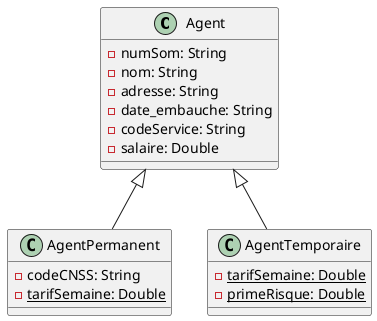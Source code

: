  @startuml
 class Agent{
     - numSom: String
     - nom: String 
     - adresse: String
     - date_embauche: String
     - codeService: String
     - salaire: Double


 }
 class AgentPermanent {
     - codeCNSS: String
     {static} - tarifSemaine: Double 
 }
 class AgentTemporaire{
     {static} - tarifSemaine: Double
     {static} - primeRisque: Double
 }
 AgentPermanent -up-|> Agent
 AgentTemporaire -up-|> Agent
 
 @enduml     - numSom: String
     - nom: String 
     - adresse: String
     - date_embauche: String
     - codeService: String
     - salaire: Double


 }
 class AgentPermanent {

 }
 class AgentTemporaire{

 }
 AgentPermanent -up-|> Agent
 @endumlSom: String
     - nom: String 
     - adresse: String
     - date_embauche: String
     - codeService: String
     - salaire: Double


 }
 class AgentPermanent {

 }
 class AgentTemporaire{

 }
 AgentPermanent -up-|> Agent
 AgentTemporaire -up-|> Agent
 @endumling 
     - adresse: String
     - date_embauche: String
     - codeService: String
     - salaire: Double


 }
 class AgentPermanent {

 }
 class AgentTemporaire{

 }
 AgentPermanent -up-|> Agent
 AgentPermanent -up-|> Agent
     - numSom: String
     - nom: String 
     - adresse: String
     - date_embauche: String
     - codeService: String
     - salaire: Double


 }
 class AgentPermanent {

 }
 class AgentTemporaire{

 }
 AgentPermanent -up-|> Agent
 @endumlSom: String
     - nom: String 
     - adresse: String
     - date_embauche: String
     - codeService: String
     - salaire: Double


 }
 class AgentPermanent {

 }
 class AgentTemporaire{

 }
 AgentPermanent -up-|> Agent
 AgentTemporaire -up-|> Agent
 
 @enduml    - adresse: String
     - date_embauche: String
     - codeService: String
     - salaire: Double


 }
 class AgentPermanent {

 }
 class AgentTemporaire{

 }
 AgentPermanent -up-|> Agent
 AgentPermanent -up-|> Agent
     - numSom: String
     - nom: String 
     - adresse: String
     - date_embauche: String
     - codeService: String
     - salaire: Double


 }
 class AgentPermanent {

 }
 class AgentTemporaire{

 }
 AgentPermanent -up-|> Agent
 @endumlSom: String
     - nom: String 
     - adresse: String
     - date_embauche: String
     - codeService: String
     - salaire: Double


 }
 class AgentPermanent {

 }
 class AgentTemporaire{

 }
 AgentPermanent -up-|> Agent
 AgentTemporaire -up-|> Agent
 
     - numSom: String
     - nom: String 
     - adresse: String
     - date_embauche: String
     - codeService: String
     - salaire: Double


 }
 class AgentPermanent {

 }
 class AgentTemporaire{

 }
 AgentPermanent -up-|> Agent
 @endumlSom: String
     - nom: String 
     - adresse: String
     - date_embauche: String
     - codeService: String
     - salaire: Double


 }
 class AgentPermanent {

 }
 class AgentTemporaire{

 }
 AgentPermanent -up-|> Agent
 AgentTemporaire -up-|> Agent
 @endumling 
     - adresse: String
     - date_embauche: String
     - codeService: String
     - salaire: Double


 }
 class AgentPermanent {

 }
 class AgentTemporaire{

 }
 AgentPermanent -up-|> Agent
 AgentPermanent -up-|> Agent
     - numSom: String
     - nom: String 
     - adresse: String
     - date_embauche: String
     - codeService: String
     - salaire: Double


 }
 class AgentPermanent {

 }
 class AgentTemporaire{

 }
 AgentPermanent -up-|> Agent
 @endumlSom: String
     - nom: String 
     - adresse: String
     - date_embauche: String
     - codeService: String
     - salaire: Double


 }
 class AgentPermanent {

 }
 class AgentTemporaire{

 }
 AgentPermanent -up-|> Agent
 AgentTemporaire -up-|> Agent
 
 @enduml    - adresse: String
     - date_embauche: String
     - codeService: String
     - salaire: Double


 }
 class AgentPermanent {

 }
 class AgentTemporaire{

 }
 AgentPermanent -up-|> Agent
 AgentPermanent -up-|> Agent
     - numSom: String
     - nom: String 
     - adresse: String
     - date_embauche: String
     - codeService: String
     - salaire: Double


 }
 class AgentPermanent {

 }
 class AgentTemporaire{

 }
 AgentPermanent -up-|> Agent
 @endumlSom: String
     - nom: String 
     - adresse: String
     - date_embauche: String
     - codeService: String
     - salaire: Double


 }
 class AgentPermanent {

 }
 class AgentTemporaire{

 }
 AgentPermanent -up-|> Agent
 AgentTemporaire -up-|> Agent
 
     - numSom: String
     - nom: String 
     - adresse: String
     - date_embauche: String
     - codeService: String
     - salaire: Double


 }
 class AgentPermanent {

 }
 class AgentTemporaire{

 }
 AgentPermanent -up-|> Agent
 @endumlSom: String
     - nom: String 
     - adresse: String
     - date_embauche: String
     - codeService: String
     - salaire: Double


 }
 class AgentPermanent {

 }
 class AgentTemporaire{

 }
 AgentPermanent -up-|> Agent
 AgentTemporaire -up-|> Agent
 @endumling 
     - adresse: String
     - date_embauche: String
     - codeService: String
     - salaire: Double


 }
 class AgentPermanent {

 }
 class AgentTemporaire{

 }
 AgentPermanent -up-|> Agent
 AgentPermanent -up-|> Agent
     - numSom: String
     - nom: String 
     - adresse: String
     - date_embauche: String
     - codeService: String
     - salaire: Double


 }
 class AgentPermanent {

 }
 class AgentTemporaire{

 }
 AgentPermanent -up-|> Agent
 @endumlSom: String
     - nom: String 
     - adresse: String
     - date_embauche: String
     - codeService: String
     - salaire: Double


 }
 class AgentPermanent {

 }
 class AgentTemporaire{

 }
 AgentPermanent -up-|> Agent
 AgentTemporaire -up-|> Agent
 
 @enduml    - adresse: String
     - date_embauche: String
     - codeService: String
     - salaire: Double


 }
 class AgentPermanent {

 }
 class AgentTemporaire{

 }
 AgentPermanent -up-|> Agent
 AgentPermanent -up-|> Agent
     - numSom: String
     - nom: String 
     - adresse: String
     - date_embauche: String
     - codeService: String
     - salaire: Double


 }
 class AgentPermanent {

 }
 class AgentTemporaire{

 }
 AgentPermanent -up-|> Agent
 @endumlSom: String
     - nom: String 
     - adresse: String
     - date_embauche: String
     - codeService: String
     - salaire: Double


 }
 class AgentPermanent {

 }
 class AgentTemporaire{

 }
 AgentPermanent -up-|> Agent
 AgentTemporaire -up-|> Agent
 
